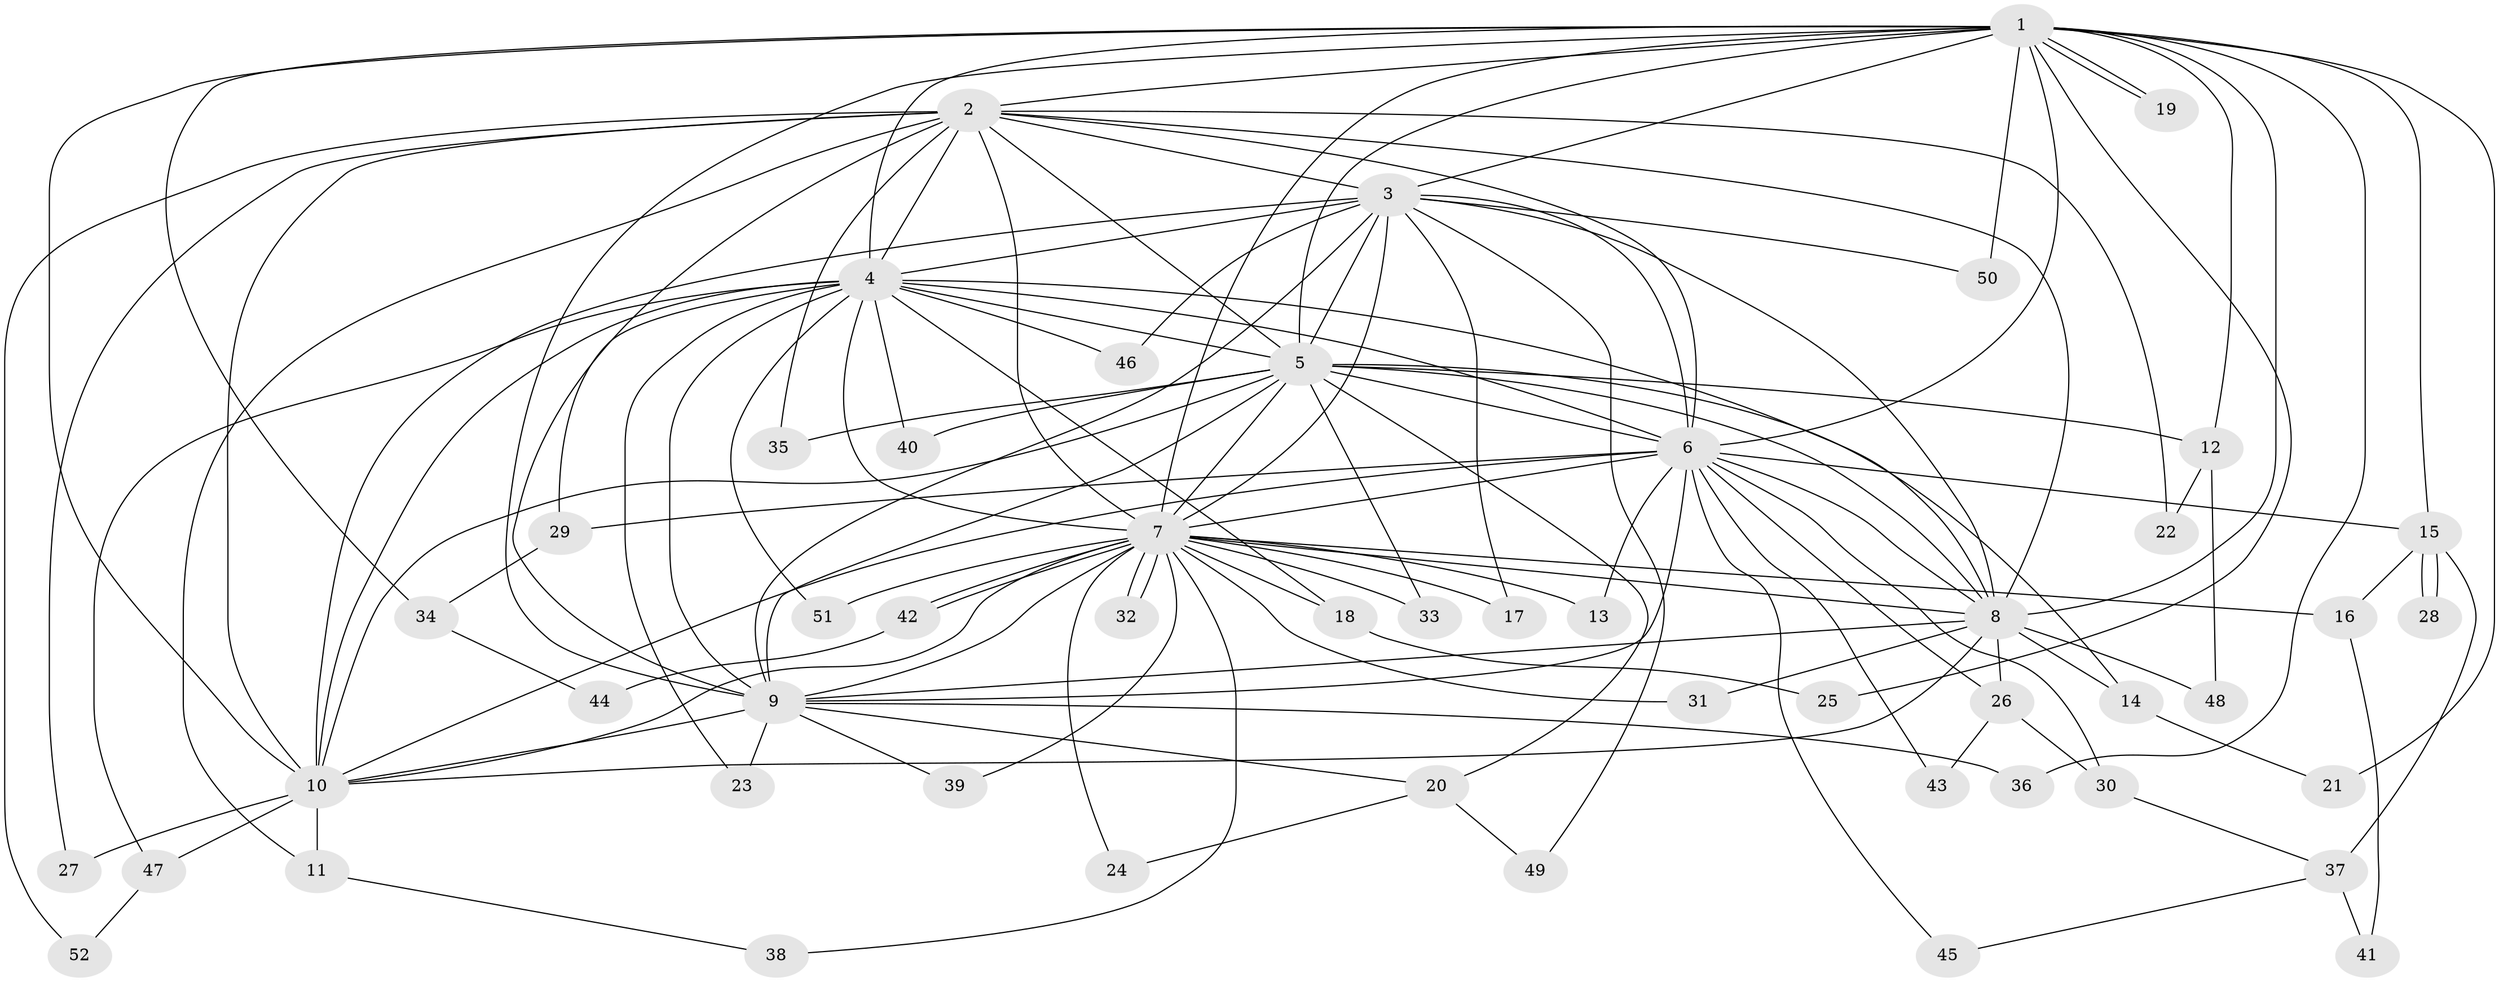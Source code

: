 // Generated by graph-tools (version 1.1) at 2025/25/03/09/25 03:25:52]
// undirected, 52 vertices, 129 edges
graph export_dot {
graph [start="1"]
  node [color=gray90,style=filled];
  1;
  2;
  3;
  4;
  5;
  6;
  7;
  8;
  9;
  10;
  11;
  12;
  13;
  14;
  15;
  16;
  17;
  18;
  19;
  20;
  21;
  22;
  23;
  24;
  25;
  26;
  27;
  28;
  29;
  30;
  31;
  32;
  33;
  34;
  35;
  36;
  37;
  38;
  39;
  40;
  41;
  42;
  43;
  44;
  45;
  46;
  47;
  48;
  49;
  50;
  51;
  52;
  1 -- 2;
  1 -- 3;
  1 -- 4;
  1 -- 5;
  1 -- 6;
  1 -- 7;
  1 -- 8;
  1 -- 9;
  1 -- 10;
  1 -- 12;
  1 -- 15;
  1 -- 19;
  1 -- 19;
  1 -- 21;
  1 -- 25;
  1 -- 34;
  1 -- 36;
  1 -- 50;
  2 -- 3;
  2 -- 4;
  2 -- 5;
  2 -- 6;
  2 -- 7;
  2 -- 8;
  2 -- 9;
  2 -- 10;
  2 -- 11;
  2 -- 22;
  2 -- 27;
  2 -- 35;
  2 -- 52;
  3 -- 4;
  3 -- 5;
  3 -- 6;
  3 -- 7;
  3 -- 8;
  3 -- 9;
  3 -- 10;
  3 -- 17;
  3 -- 46;
  3 -- 49;
  3 -- 50;
  4 -- 5;
  4 -- 6;
  4 -- 7;
  4 -- 8;
  4 -- 9;
  4 -- 10;
  4 -- 18;
  4 -- 23;
  4 -- 29;
  4 -- 40;
  4 -- 46;
  4 -- 47;
  4 -- 51;
  5 -- 6;
  5 -- 7;
  5 -- 8;
  5 -- 9;
  5 -- 10;
  5 -- 12;
  5 -- 14;
  5 -- 20;
  5 -- 33;
  5 -- 35;
  5 -- 40;
  6 -- 7;
  6 -- 8;
  6 -- 9;
  6 -- 10;
  6 -- 13;
  6 -- 15;
  6 -- 26;
  6 -- 29;
  6 -- 30;
  6 -- 43;
  6 -- 45;
  7 -- 8;
  7 -- 9;
  7 -- 10;
  7 -- 13;
  7 -- 16;
  7 -- 17;
  7 -- 18;
  7 -- 24;
  7 -- 31;
  7 -- 32;
  7 -- 32;
  7 -- 33;
  7 -- 38;
  7 -- 39;
  7 -- 42;
  7 -- 42;
  7 -- 51;
  8 -- 9;
  8 -- 10;
  8 -- 14;
  8 -- 26;
  8 -- 31;
  8 -- 48;
  9 -- 10;
  9 -- 20;
  9 -- 23;
  9 -- 36;
  9 -- 39;
  10 -- 11;
  10 -- 27;
  10 -- 47;
  11 -- 38;
  12 -- 22;
  12 -- 48;
  14 -- 21;
  15 -- 16;
  15 -- 28;
  15 -- 28;
  15 -- 37;
  16 -- 41;
  18 -- 25;
  20 -- 24;
  20 -- 49;
  26 -- 30;
  26 -- 43;
  29 -- 34;
  30 -- 37;
  34 -- 44;
  37 -- 41;
  37 -- 45;
  42 -- 44;
  47 -- 52;
}
